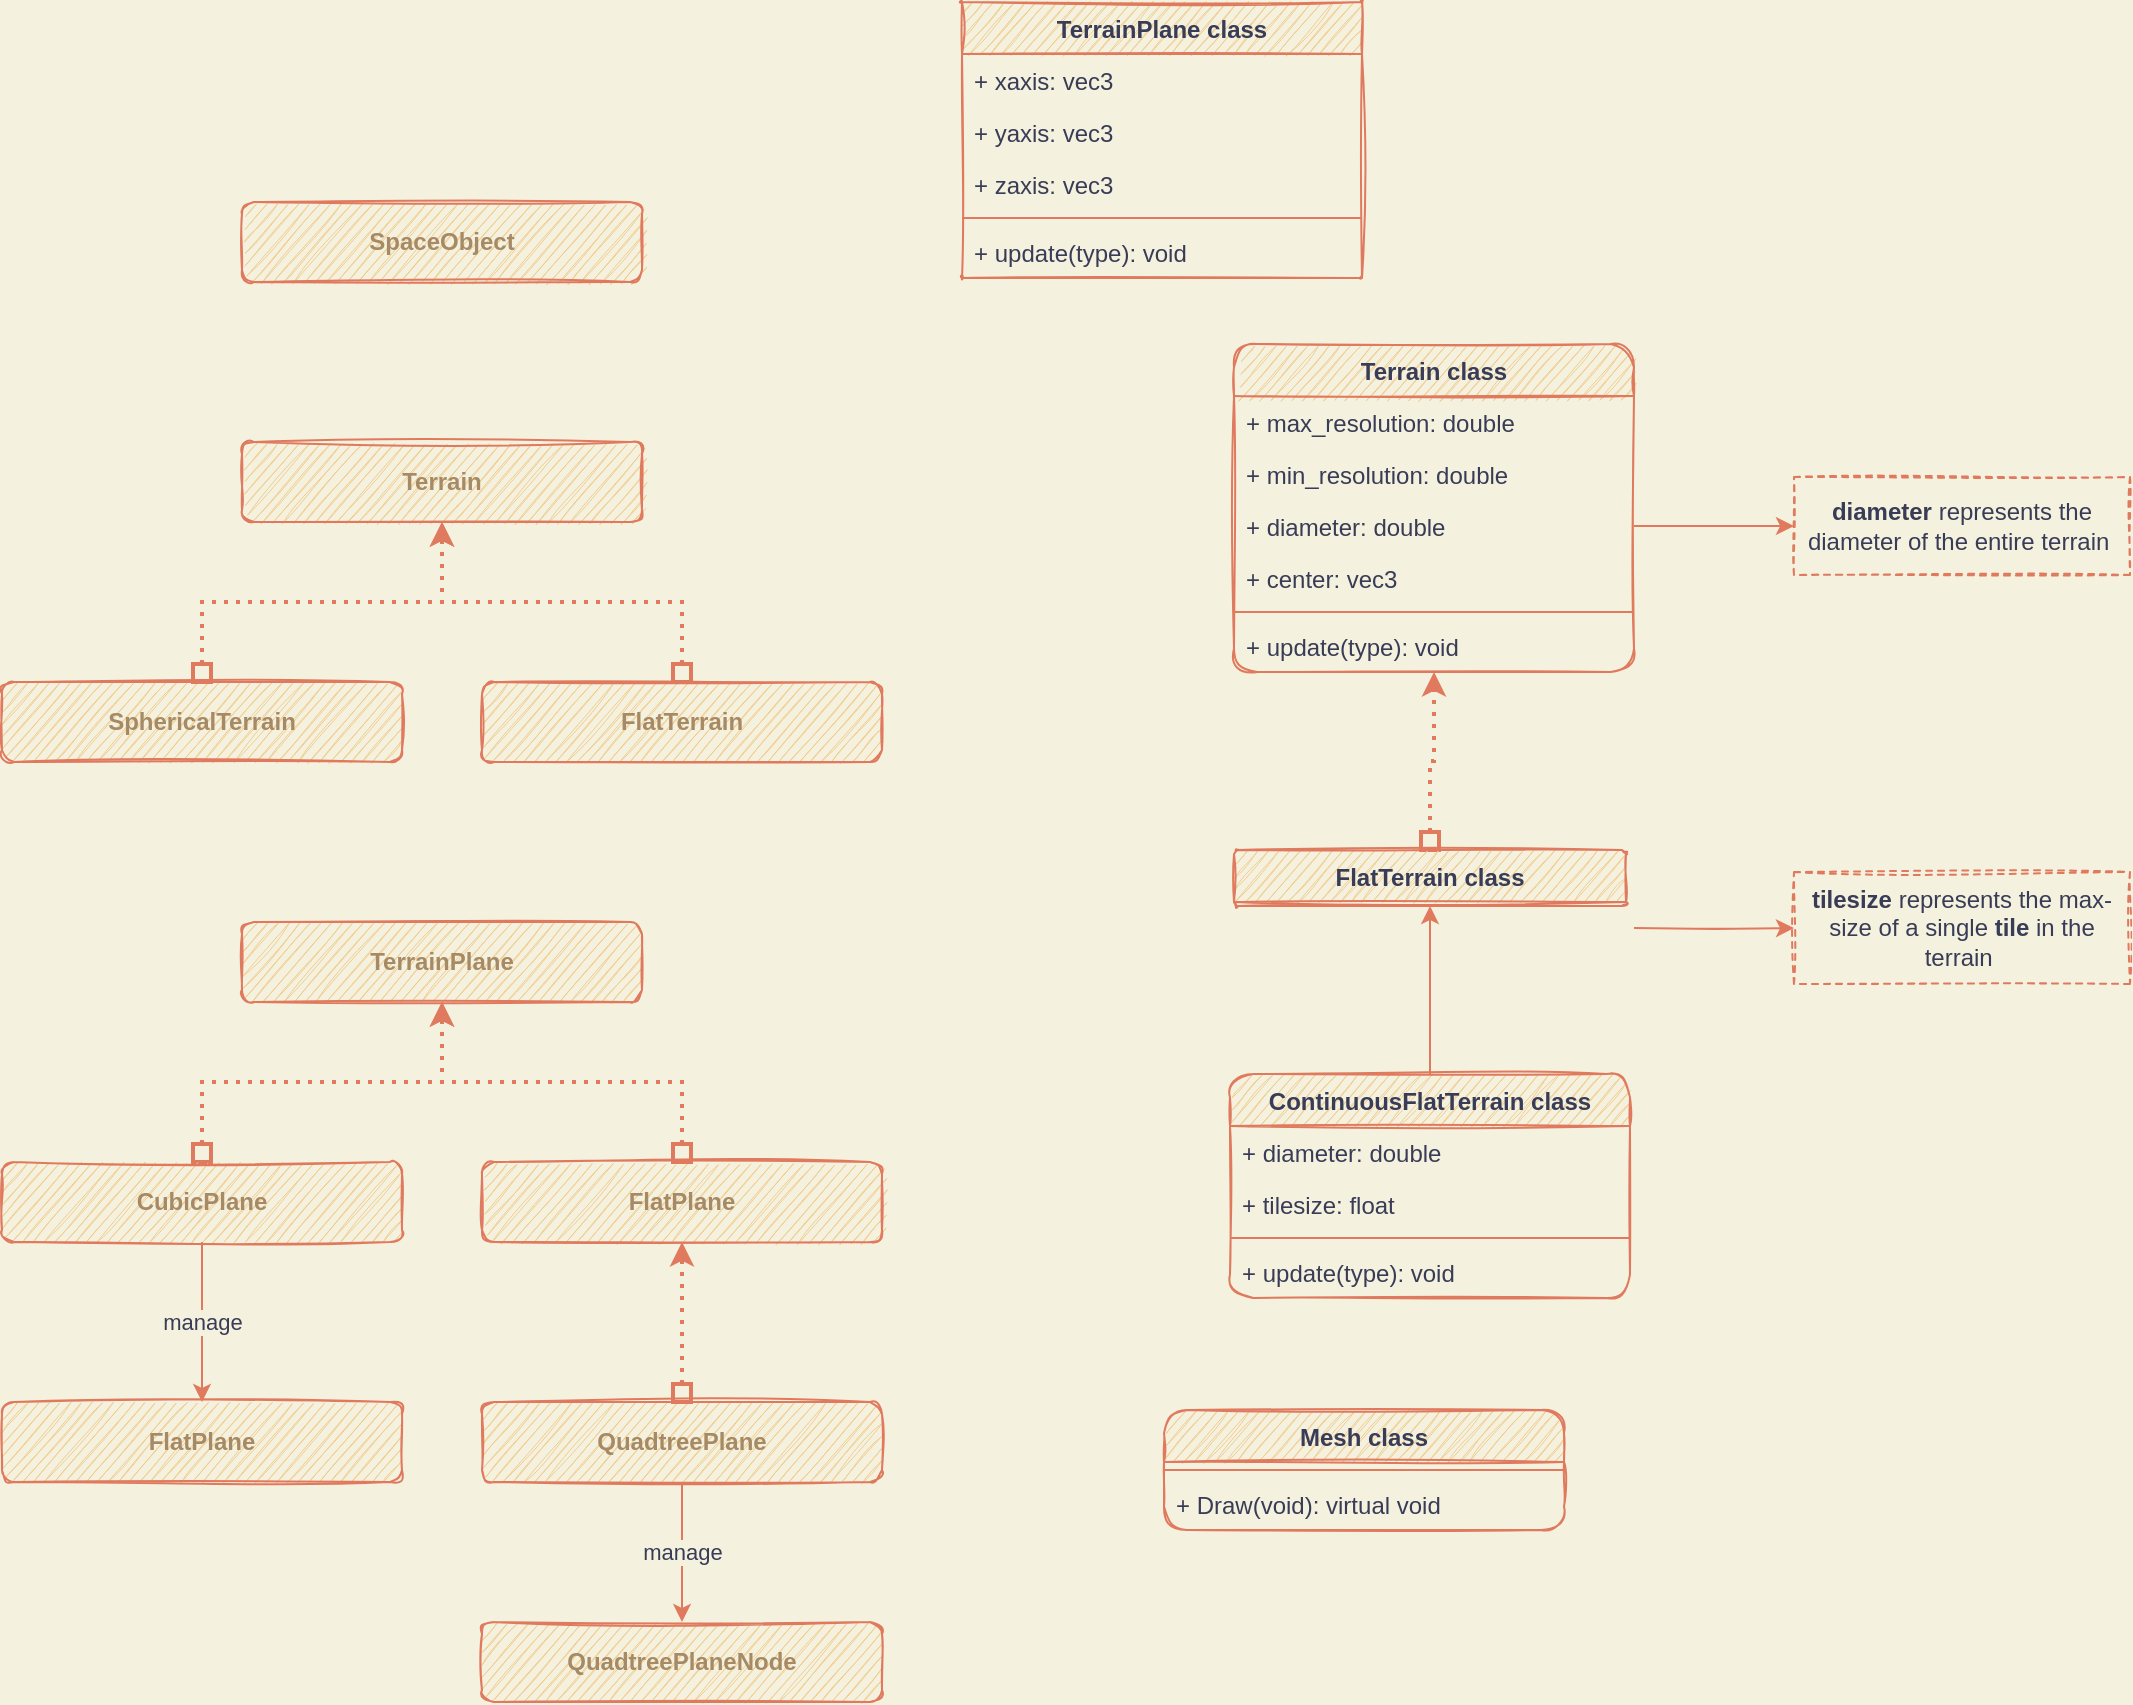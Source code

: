 <mxfile version="13.8.1" type="github">
  <diagram id="jE7AatARwThHxteDi28U" name="Page-1">
    <mxGraphModel dx="1751" dy="1683" grid="1" gridSize="7" guides="1" tooltips="1" connect="1" arrows="1" fold="1" page="1" pageScale="1" pageWidth="850" pageHeight="1100" background="#F4F1DE" math="0" shadow="0">
      <root>
        <mxCell id="0" />
        <mxCell id="1" parent="0" />
        <mxCell id="Bo90giPfSOFYGorOcqFP-1" value="&lt;b&gt;&lt;font color=&quot;#a68a65&quot;&gt;SpaceObject&lt;/font&gt;&lt;/b&gt;" style="rounded=1;whiteSpace=wrap;html=1;fillColor=#F2CC8F;strokeColor=#E07A5F;shadow=0;sketch=1;glass=0;fontColor=#393C56;" vertex="1" parent="1">
          <mxGeometry x="-720" y="40" width="200" height="40" as="geometry" />
        </mxCell>
        <mxCell id="Bo90giPfSOFYGorOcqFP-2" value="&lt;b&gt;&lt;font color=&quot;#a68a65&quot;&gt;Terrain&lt;br&gt;&lt;/font&gt;&lt;/b&gt;" style="rounded=1;whiteSpace=wrap;html=1;fillColor=#F2CC8F;strokeColor=#E07A5F;shadow=0;sketch=1;glass=0;fontColor=#393C56;" vertex="1" parent="1">
          <mxGeometry x="-720" y="160" width="200" height="40" as="geometry" />
        </mxCell>
        <mxCell id="Bo90giPfSOFYGorOcqFP-27" value="TerrainPlane class" style="swimlane;fontStyle=1;align=center;verticalAlign=top;childLayout=stackLayout;horizontal=1;startSize=26;horizontalStack=0;resizeParent=1;resizeParentMax=0;resizeLast=0;collapsible=1;marginBottom=0;rounded=1;shadow=0;glass=0;sketch=1;arcSize=0;fillColor=#F2CC8F;strokeColor=#E07A5F;fontColor=#393C56;" vertex="1" parent="1">
          <mxGeometry x="-360" y="-60" width="200" height="138" as="geometry" />
        </mxCell>
        <mxCell id="Bo90giPfSOFYGorOcqFP-51" value="+ xaxis: vec3" style="text;strokeColor=none;fillColor=none;align=left;verticalAlign=top;spacingLeft=4;spacingRight=4;overflow=hidden;rotatable=0;points=[[0,0.5],[1,0.5]];portConstraint=eastwest;fontColor=#393C56;" vertex="1" parent="Bo90giPfSOFYGorOcqFP-27">
          <mxGeometry y="26" width="200" height="26" as="geometry" />
        </mxCell>
        <mxCell id="Bo90giPfSOFYGorOcqFP-52" value="+ yaxis: vec3" style="text;strokeColor=none;fillColor=none;align=left;verticalAlign=top;spacingLeft=4;spacingRight=4;overflow=hidden;rotatable=0;points=[[0,0.5],[1,0.5]];portConstraint=eastwest;fontColor=#393C56;" vertex="1" parent="Bo90giPfSOFYGorOcqFP-27">
          <mxGeometry y="52" width="200" height="26" as="geometry" />
        </mxCell>
        <mxCell id="Bo90giPfSOFYGorOcqFP-53" value="+ zaxis: vec3" style="text;strokeColor=none;fillColor=none;align=left;verticalAlign=top;spacingLeft=4;spacingRight=4;overflow=hidden;rotatable=0;points=[[0,0.5],[1,0.5]];portConstraint=eastwest;fontColor=#393C56;" vertex="1" parent="Bo90giPfSOFYGorOcqFP-27">
          <mxGeometry y="78" width="200" height="26" as="geometry" />
        </mxCell>
        <mxCell id="Bo90giPfSOFYGorOcqFP-29" value="" style="line;strokeWidth=1;fillColor=none;align=left;verticalAlign=middle;spacingTop=-1;spacingLeft=3;spacingRight=3;rotatable=0;labelPosition=right;points=[];portConstraint=eastwest;strokeColor=#E07A5F;fontColor=#393C56;labelBackgroundColor=#F4F1DE;" vertex="1" parent="Bo90giPfSOFYGorOcqFP-27">
          <mxGeometry y="104" width="200" height="8" as="geometry" />
        </mxCell>
        <mxCell id="Bo90giPfSOFYGorOcqFP-30" value="+ update(type): void" style="text;strokeColor=none;fillColor=none;align=left;verticalAlign=top;spacingLeft=4;spacingRight=4;overflow=hidden;rotatable=0;points=[[0,0.5],[1,0.5]];portConstraint=eastwest;fontColor=#393C56;" vertex="1" parent="Bo90giPfSOFYGorOcqFP-27">
          <mxGeometry y="112" width="200" height="26" as="geometry" />
        </mxCell>
        <mxCell id="Bo90giPfSOFYGorOcqFP-6" value="&lt;b&gt;&lt;font color=&quot;#a68a65&quot;&gt;QuadtreePlaneNode&lt;/font&gt;&lt;/b&gt;" style="rounded=1;whiteSpace=wrap;html=1;fillColor=#F2CC8F;strokeColor=#E07A5F;shadow=0;sketch=1;glass=0;fontColor=#393C56;" vertex="1" parent="1">
          <mxGeometry x="-600" y="750" width="200" height="40" as="geometry" />
        </mxCell>
        <mxCell id="Bo90giPfSOFYGorOcqFP-7" value="&lt;b&gt;&lt;font color=&quot;#a68a65&quot;&gt;TerrainPlane&lt;/font&gt;&lt;/b&gt;" style="rounded=1;whiteSpace=wrap;html=1;fillColor=#F2CC8F;strokeColor=#E07A5F;shadow=0;sketch=1;glass=0;fontColor=#393C56;" vertex="1" parent="1">
          <mxGeometry x="-720" y="400" width="200" height="40" as="geometry" />
        </mxCell>
        <mxCell id="Bo90giPfSOFYGorOcqFP-16" style="edgeStyle=orthogonalEdgeStyle;rounded=0;orthogonalLoop=1;jettySize=auto;html=1;exitX=0.5;exitY=0;exitDx=0;exitDy=0;entryX=0.5;entryY=1;entryDx=0;entryDy=0;endArrow=classic;endFill=1;startArrow=box;startFill=0;dashed=1;shadow=0;strokeWidth=2;dashPattern=1 2;strokeColor=#E07A5F;fontColor=#393C56;labelBackgroundColor=#F4F1DE;" edge="1" parent="1" source="Bo90giPfSOFYGorOcqFP-10" target="Bo90giPfSOFYGorOcqFP-7">
          <mxGeometry relative="1" as="geometry" />
        </mxCell>
        <mxCell id="Bo90giPfSOFYGorOcqFP-10" value="&lt;b&gt;&lt;font color=&quot;#a68a65&quot;&gt;CubicPlane&lt;/font&gt;&lt;/b&gt;" style="rounded=1;whiteSpace=wrap;html=1;fillColor=#F2CC8F;strokeColor=#E07A5F;shadow=0;sketch=1;glass=0;fontColor=#393C56;" vertex="1" parent="1">
          <mxGeometry x="-840" y="520" width="200" height="40" as="geometry" />
        </mxCell>
        <mxCell id="Bo90giPfSOFYGorOcqFP-17" style="edgeStyle=orthogonalEdgeStyle;rounded=0;orthogonalLoop=1;jettySize=auto;html=1;exitX=0.5;exitY=0;exitDx=0;exitDy=0;entryX=0.5;entryY=1;entryDx=0;entryDy=0;endArrow=classic;endFill=1;startArrow=box;startFill=0;shadow=0;jumpSize=13;endSize=6;strokeWidth=2;dashed=1;dashPattern=1 2;strokeColor=#E07A5F;fontColor=#393C56;labelBackgroundColor=#F4F1DE;" edge="1" parent="1" source="Bo90giPfSOFYGorOcqFP-13" target="Bo90giPfSOFYGorOcqFP-7">
          <mxGeometry relative="1" as="geometry" />
        </mxCell>
        <mxCell id="Bo90giPfSOFYGorOcqFP-13" value="&lt;b&gt;&lt;font color=&quot;#a68a65&quot;&gt;FlatPlane&lt;/font&gt;&lt;/b&gt;" style="rounded=1;whiteSpace=wrap;html=1;fillColor=#F2CC8F;strokeColor=#E07A5F;shadow=0;sketch=1;glass=0;fontColor=#393C56;" vertex="1" parent="1">
          <mxGeometry x="-600" y="520" width="200" height="40" as="geometry" />
        </mxCell>
        <mxCell id="Bo90giPfSOFYGorOcqFP-18" value="&lt;b&gt;&lt;font color=&quot;#a68a65&quot;&gt;QuadtreePlane&lt;/font&gt;&lt;/b&gt;" style="rounded=1;whiteSpace=wrap;html=1;fillColor=#F2CC8F;strokeColor=#E07A5F;shadow=0;sketch=1;glass=0;fontColor=#393C56;" vertex="1" parent="1">
          <mxGeometry x="-600" y="640" width="200" height="40" as="geometry" />
        </mxCell>
        <mxCell id="Bo90giPfSOFYGorOcqFP-19" value="manage" style="edgeStyle=orthogonalEdgeStyle;rounded=0;orthogonalLoop=1;jettySize=auto;html=1;exitX=0.5;exitY=1;exitDx=0;exitDy=0;entryX=0.5;entryY=0;entryDx=0;entryDy=0;strokeColor=#E07A5F;fontColor=#393C56;labelBackgroundColor=#F4F1DE;" edge="1" parent="1" source="Bo90giPfSOFYGorOcqFP-18" target="Bo90giPfSOFYGorOcqFP-6">
          <mxGeometry relative="1" as="geometry">
            <mxPoint x="-570" y="330" as="sourcePoint" />
            <mxPoint x="-570" y="410" as="targetPoint" />
          </mxGeometry>
        </mxCell>
        <mxCell id="Bo90giPfSOFYGorOcqFP-23" style="edgeStyle=orthogonalEdgeStyle;rounded=0;orthogonalLoop=1;jettySize=auto;html=1;exitX=0.5;exitY=0;exitDx=0;exitDy=0;entryX=0.5;entryY=1;entryDx=0;entryDy=0;endArrow=classic;endFill=1;startArrow=box;startFill=0;shadow=0;jumpSize=13;endSize=6;strokeWidth=2;dashed=1;dashPattern=1 2;strokeColor=#E07A5F;fontColor=#393C56;labelBackgroundColor=#F4F1DE;" edge="1" parent="1" source="Bo90giPfSOFYGorOcqFP-18" target="Bo90giPfSOFYGorOcqFP-13">
          <mxGeometry relative="1" as="geometry">
            <mxPoint x="-305" y="620" as="sourcePoint" />
            <mxPoint x="-425" y="540" as="targetPoint" />
          </mxGeometry>
        </mxCell>
        <mxCell id="Bo90giPfSOFYGorOcqFP-24" value="manage" style="edgeStyle=orthogonalEdgeStyle;rounded=0;orthogonalLoop=1;jettySize=auto;html=1;exitX=0.5;exitY=1;exitDx=0;exitDy=0;entryX=0.5;entryY=0;entryDx=0;entryDy=0;strokeColor=#E07A5F;fontColor=#393C56;labelBackgroundColor=#F4F1DE;" edge="1" parent="1" source="Bo90giPfSOFYGorOcqFP-10" target="Bo90giPfSOFYGorOcqFP-25">
          <mxGeometry relative="1" as="geometry">
            <mxPoint x="-490" y="690" as="sourcePoint" />
            <mxPoint x="-780" y="630" as="targetPoint" />
          </mxGeometry>
        </mxCell>
        <mxCell id="Bo90giPfSOFYGorOcqFP-25" value="&lt;b&gt;&lt;font color=&quot;#a68a65&quot;&gt;FlatPlane&lt;/font&gt;&lt;/b&gt;" style="rounded=1;whiteSpace=wrap;html=1;fillColor=#F2CC8F;strokeColor=#E07A5F;shadow=0;sketch=1;glass=0;fontColor=#393C56;" vertex="1" parent="1">
          <mxGeometry x="-840" y="640" width="200" height="40" as="geometry" />
        </mxCell>
        <mxCell id="Bo90giPfSOFYGorOcqFP-56" value="&lt;b&gt;&lt;font color=&quot;#a68a65&quot;&gt;FlatTerrain&lt;br&gt;&lt;/font&gt;&lt;/b&gt;" style="rounded=1;whiteSpace=wrap;html=1;fillColor=#F2CC8F;strokeColor=#E07A5F;shadow=0;sketch=1;glass=0;fontColor=#393C56;" vertex="1" parent="1">
          <mxGeometry x="-600" y="280" width="200" height="40" as="geometry" />
        </mxCell>
        <mxCell id="Bo90giPfSOFYGorOcqFP-57" value="&lt;b&gt;&lt;font color=&quot;#a68a65&quot;&gt;SphericalTerrain&lt;br&gt;&lt;/font&gt;&lt;/b&gt;" style="rounded=1;whiteSpace=wrap;html=1;fillColor=#F2CC8F;strokeColor=#E07A5F;shadow=0;sketch=1;glass=0;fontColor=#393C56;" vertex="1" parent="1">
          <mxGeometry x="-840" y="280" width="200" height="40" as="geometry" />
        </mxCell>
        <mxCell id="Bo90giPfSOFYGorOcqFP-59" style="edgeStyle=orthogonalEdgeStyle;rounded=0;orthogonalLoop=1;jettySize=auto;html=1;entryX=0.5;entryY=1;entryDx=0;entryDy=0;endArrow=classic;endFill=1;startArrow=box;startFill=0;dashed=1;shadow=0;strokeWidth=2;dashPattern=1 2;strokeColor=#E07A5F;fontColor=#393C56;labelBackgroundColor=#F4F1DE;" edge="1" parent="1" source="Bo90giPfSOFYGorOcqFP-57" target="Bo90giPfSOFYGorOcqFP-2">
          <mxGeometry relative="1" as="geometry">
            <mxPoint x="-730" y="530" as="sourcePoint" />
            <mxPoint x="-610" y="450" as="targetPoint" />
          </mxGeometry>
        </mxCell>
        <mxCell id="Bo90giPfSOFYGorOcqFP-60" style="edgeStyle=orthogonalEdgeStyle;rounded=0;orthogonalLoop=1;jettySize=auto;html=1;entryX=0.5;entryY=1;entryDx=0;entryDy=0;endArrow=classic;endFill=1;startArrow=box;startFill=0;dashed=1;shadow=0;strokeWidth=2;dashPattern=1 2;strokeColor=#E07A5F;fontColor=#393C56;labelBackgroundColor=#F4F1DE;" edge="1" parent="1" source="Bo90giPfSOFYGorOcqFP-56" target="Bo90giPfSOFYGorOcqFP-2">
          <mxGeometry relative="1" as="geometry">
            <mxPoint x="-730" y="290" as="sourcePoint" />
            <mxPoint x="-610" y="210" as="targetPoint" />
          </mxGeometry>
        </mxCell>
        <mxCell id="Bo90giPfSOFYGorOcqFP-62" value="&lt;b&gt;diameter&lt;/b&gt;&amp;nbsp;represents the diameter of the entire terrain&amp;nbsp;" style="rounded=0;whiteSpace=wrap;html=1;sketch=1;strokeColor=#E07A5F;fontColor=#393C56;fillColor=none;dashed=1;strokeWidth=1;align=center;" vertex="1" parent="1">
          <mxGeometry x="56" y="177.5" width="168" height="49" as="geometry" />
        </mxCell>
        <mxCell id="Bo90giPfSOFYGorOcqFP-71" style="edgeStyle=orthogonalEdgeStyle;curved=0;rounded=1;sketch=0;orthogonalLoop=1;jettySize=auto;html=1;exitX=1;exitY=0.5;exitDx=0;exitDy=0;entryX=0;entryY=0.5;entryDx=0;entryDy=0;strokeColor=#E07A5F;fillColor=#F2CC8F;fontColor=#393C56;" edge="1" parent="1" source="Bo90giPfSOFYGorOcqFP-66" target="Bo90giPfSOFYGorOcqFP-62">
          <mxGeometry relative="1" as="geometry" />
        </mxCell>
        <mxCell id="Bo90giPfSOFYGorOcqFP-72" value="&lt;b&gt;tilesize&lt;/b&gt;&amp;nbsp;represents the max-size of a single &lt;b&gt;tile&lt;/b&gt; in the terrain&amp;nbsp;" style="rounded=0;whiteSpace=wrap;html=1;sketch=1;strokeColor=#E07A5F;fontColor=#393C56;fillColor=none;dashed=1;strokeWidth=1;align=center;" vertex="1" parent="1">
          <mxGeometry x="56" y="375" width="168" height="56" as="geometry" />
        </mxCell>
        <mxCell id="Bo90giPfSOFYGorOcqFP-73" style="edgeStyle=orthogonalEdgeStyle;curved=0;rounded=1;sketch=0;orthogonalLoop=1;jettySize=auto;html=1;exitX=1;exitY=0.5;exitDx=0;exitDy=0;entryX=0;entryY=0.5;entryDx=0;entryDy=0;strokeColor=#E07A5F;fillColor=#F2CC8F;fontColor=#393C56;" edge="1" parent="1" target="Bo90giPfSOFYGorOcqFP-72">
          <mxGeometry relative="1" as="geometry">
            <mxPoint x="-24" y="403" as="sourcePoint" />
          </mxGeometry>
        </mxCell>
        <mxCell id="Bo90giPfSOFYGorOcqFP-74" style="edgeStyle=orthogonalEdgeStyle;rounded=0;orthogonalLoop=1;jettySize=auto;html=1;exitX=0.5;exitY=0;exitDx=0;exitDy=0;endArrow=classic;endFill=1;startArrow=box;startFill=0;shadow=0;jumpSize=13;endSize=6;strokeWidth=2;dashed=1;dashPattern=1 2;strokeColor=#E07A5F;fontColor=#393C56;labelBackgroundColor=#F4F1DE;entryX=0.5;entryY=1;entryDx=0;entryDy=0;" edge="1" parent="1" source="Bo90giPfSOFYGorOcqFP-63" target="Bo90giPfSOFYGorOcqFP-38">
          <mxGeometry relative="1" as="geometry">
            <mxPoint x="-490" y="530" as="sourcePoint" />
            <mxPoint x="-270" y="230" as="targetPoint" />
          </mxGeometry>
        </mxCell>
        <mxCell id="Bo90giPfSOFYGorOcqFP-38" value="Terrain class" style="swimlane;fontStyle=1;align=center;verticalAlign=top;childLayout=stackLayout;horizontal=1;startSize=26;horizontalStack=0;resizeParent=1;resizeParentMax=0;resizeLast=0;collapsible=1;marginBottom=0;rounded=1;shadow=0;glass=0;sketch=1;fillColor=#F2CC8F;strokeColor=#E07A5F;fontColor=#393C56;" vertex="1" parent="1">
          <mxGeometry x="-224" y="111" width="200" height="164" as="geometry">
            <mxRectangle x="-224" y="111" width="196" height="26" as="alternateBounds" />
          </mxGeometry>
        </mxCell>
        <mxCell id="Bo90giPfSOFYGorOcqFP-46" value="+ max_resolution: double" style="text;strokeColor=none;fillColor=none;align=left;verticalAlign=top;spacingLeft=4;spacingRight=4;overflow=hidden;rotatable=0;points=[[0,0.5],[1,0.5]];portConstraint=eastwest;fontColor=#393C56;" vertex="1" parent="Bo90giPfSOFYGorOcqFP-38">
          <mxGeometry y="26" width="200" height="26" as="geometry" />
        </mxCell>
        <mxCell id="Bo90giPfSOFYGorOcqFP-49" value="+ min_resolution: double" style="text;strokeColor=none;fillColor=none;align=left;verticalAlign=top;spacingLeft=4;spacingRight=4;overflow=hidden;rotatable=0;points=[[0,0.5],[1,0.5]];portConstraint=eastwest;fontColor=#393C56;" vertex="1" parent="Bo90giPfSOFYGorOcqFP-38">
          <mxGeometry y="52" width="200" height="26" as="geometry" />
        </mxCell>
        <mxCell id="Bo90giPfSOFYGorOcqFP-66" value="+ diameter: double" style="text;strokeColor=none;fillColor=none;align=left;verticalAlign=top;spacingLeft=4;spacingRight=4;overflow=hidden;rotatable=0;points=[[0,0.5],[1,0.5]];portConstraint=eastwest;fontColor=#393C56;" vertex="1" parent="Bo90giPfSOFYGorOcqFP-38">
          <mxGeometry y="78" width="200" height="26" as="geometry" />
        </mxCell>
        <mxCell id="Bo90giPfSOFYGorOcqFP-54" value="+ center: vec3" style="text;strokeColor=none;fillColor=none;align=left;verticalAlign=top;spacingLeft=4;spacingRight=4;overflow=hidden;rotatable=0;points=[[0,0.5],[1,0.5]];portConstraint=eastwest;fontColor=#393C56;" vertex="1" parent="Bo90giPfSOFYGorOcqFP-38">
          <mxGeometry y="104" width="200" height="26" as="geometry" />
        </mxCell>
        <mxCell id="Bo90giPfSOFYGorOcqFP-39" value="" style="line;strokeWidth=1;fillColor=none;align=left;verticalAlign=middle;spacingTop=-1;spacingLeft=3;spacingRight=3;rotatable=0;labelPosition=right;points=[];portConstraint=eastwest;strokeColor=#E07A5F;fontColor=#393C56;labelBackgroundColor=#F4F1DE;" vertex="1" parent="Bo90giPfSOFYGorOcqFP-38">
          <mxGeometry y="130" width="200" height="8" as="geometry" />
        </mxCell>
        <mxCell id="Bo90giPfSOFYGorOcqFP-40" value="+ update(type): void" style="text;strokeColor=none;fillColor=none;align=left;verticalAlign=top;spacingLeft=4;spacingRight=4;overflow=hidden;rotatable=0;points=[[0,0.5],[1,0.5]];portConstraint=eastwest;fontColor=#393C56;" vertex="1" parent="Bo90giPfSOFYGorOcqFP-38">
          <mxGeometry y="138" width="200" height="26" as="geometry" />
        </mxCell>
        <mxCell id="Bo90giPfSOFYGorOcqFP-63" value="FlatTerrain class" style="swimlane;fontStyle=1;align=center;verticalAlign=top;childLayout=stackLayout;horizontal=1;startSize=26;horizontalStack=0;resizeParent=1;resizeParentMax=0;resizeLast=0;collapsible=1;marginBottom=0;rounded=1;shadow=0;glass=0;sketch=1;fillColor=#F2CC8F;strokeColor=#E07A5F;fontColor=#393C56;" vertex="1" collapsed="1" parent="1">
          <mxGeometry x="-224" y="364" width="196" height="28" as="geometry">
            <mxRectangle x="-224" y="364" width="200" height="60" as="alternateBounds" />
          </mxGeometry>
        </mxCell>
        <mxCell id="Bo90giPfSOFYGorOcqFP-69" value="" style="line;strokeWidth=1;fillColor=none;align=left;verticalAlign=middle;spacingTop=-1;spacingLeft=3;spacingRight=3;rotatable=0;labelPosition=right;points=[];portConstraint=eastwest;strokeColor=#E07A5F;fontColor=#393C56;labelBackgroundColor=#F4F1DE;" vertex="1" parent="Bo90giPfSOFYGorOcqFP-63">
          <mxGeometry y="26" width="196" height="8" as="geometry" />
        </mxCell>
        <mxCell id="Bo90giPfSOFYGorOcqFP-70" value="+ update(type): void" style="text;strokeColor=none;fillColor=none;align=left;verticalAlign=top;spacingLeft=4;spacingRight=4;overflow=hidden;rotatable=0;points=[[0,0.5],[1,0.5]];portConstraint=eastwest;fontColor=#393C56;" vertex="1" parent="Bo90giPfSOFYGorOcqFP-63">
          <mxGeometry y="34" width="196" height="26" as="geometry" />
        </mxCell>
        <mxCell id="Bo90giPfSOFYGorOcqFP-79" value="Mesh class" style="swimlane;fontStyle=1;align=center;verticalAlign=top;childLayout=stackLayout;horizontal=1;startSize=26;horizontalStack=0;resizeParent=1;resizeParentMax=0;resizeLast=0;collapsible=1;marginBottom=0;rounded=1;shadow=0;glass=0;sketch=1;fillColor=#F2CC8F;strokeColor=#E07A5F;fontColor=#393C56;" vertex="1" parent="1">
          <mxGeometry x="-259" y="644" width="200" height="60" as="geometry">
            <mxRectangle x="-224" y="364" width="196" height="28" as="alternateBounds" />
          </mxGeometry>
        </mxCell>
        <mxCell id="Bo90giPfSOFYGorOcqFP-82" value="" style="line;strokeWidth=1;fillColor=none;align=left;verticalAlign=middle;spacingTop=-1;spacingLeft=3;spacingRight=3;rotatable=0;labelPosition=right;points=[];portConstraint=eastwest;strokeColor=#E07A5F;fontColor=#393C56;labelBackgroundColor=#F4F1DE;" vertex="1" parent="Bo90giPfSOFYGorOcqFP-79">
          <mxGeometry y="26" width="200" height="8" as="geometry" />
        </mxCell>
        <mxCell id="Bo90giPfSOFYGorOcqFP-83" value="+ Draw(void): virtual void" style="text;strokeColor=none;fillColor=none;align=left;verticalAlign=top;spacingLeft=4;spacingRight=4;overflow=hidden;rotatable=0;points=[[0,0.5],[1,0.5]];portConstraint=eastwest;fontColor=#393C56;" vertex="1" parent="Bo90giPfSOFYGorOcqFP-79">
          <mxGeometry y="34" width="200" height="26" as="geometry" />
        </mxCell>
        <mxCell id="Bo90giPfSOFYGorOcqFP-89" style="edgeStyle=orthogonalEdgeStyle;curved=0;rounded=1;sketch=0;orthogonalLoop=1;jettySize=auto;html=1;exitX=0.5;exitY=0;exitDx=0;exitDy=0;entryX=0.5;entryY=1;entryDx=0;entryDy=0;strokeColor=#E07A5F;fillColor=#F2CC8F;fontColor=#393C56;" edge="1" parent="1" source="Bo90giPfSOFYGorOcqFP-84" target="Bo90giPfSOFYGorOcqFP-63">
          <mxGeometry relative="1" as="geometry" />
        </mxCell>
        <mxCell id="Bo90giPfSOFYGorOcqFP-84" value="ContinuousFlatTerrain class" style="swimlane;fontStyle=1;align=center;verticalAlign=top;childLayout=stackLayout;horizontal=1;startSize=26;horizontalStack=0;resizeParent=1;resizeParentMax=0;resizeLast=0;collapsible=1;marginBottom=0;rounded=1;shadow=0;glass=0;sketch=1;fillColor=#F2CC8F;strokeColor=#E07A5F;fontColor=#393C56;" vertex="1" parent="1">
          <mxGeometry x="-226" y="476" width="200" height="112" as="geometry">
            <mxRectangle x="-224" y="364" width="196" height="28" as="alternateBounds" />
          </mxGeometry>
        </mxCell>
        <mxCell id="Bo90giPfSOFYGorOcqFP-85" value="+ diameter: double" style="text;strokeColor=none;fillColor=none;align=left;verticalAlign=top;spacingLeft=4;spacingRight=4;overflow=hidden;rotatable=0;points=[[0,0.5],[1,0.5]];portConstraint=eastwest;fontColor=#393C56;" vertex="1" parent="Bo90giPfSOFYGorOcqFP-84">
          <mxGeometry y="26" width="200" height="26" as="geometry" />
        </mxCell>
        <mxCell id="Bo90giPfSOFYGorOcqFP-86" value="+ tilesize: float" style="text;strokeColor=none;fillColor=none;align=left;verticalAlign=top;spacingLeft=4;spacingRight=4;overflow=hidden;rotatable=0;points=[[0,0.5],[1,0.5]];portConstraint=eastwest;fontColor=#393C56;" vertex="1" parent="Bo90giPfSOFYGorOcqFP-84">
          <mxGeometry y="52" width="200" height="26" as="geometry" />
        </mxCell>
        <mxCell id="Bo90giPfSOFYGorOcqFP-87" value="" style="line;strokeWidth=1;fillColor=none;align=left;verticalAlign=middle;spacingTop=-1;spacingLeft=3;spacingRight=3;rotatable=0;labelPosition=right;points=[];portConstraint=eastwest;strokeColor=#E07A5F;fontColor=#393C56;labelBackgroundColor=#F4F1DE;" vertex="1" parent="Bo90giPfSOFYGorOcqFP-84">
          <mxGeometry y="78" width="200" height="8" as="geometry" />
        </mxCell>
        <mxCell id="Bo90giPfSOFYGorOcqFP-88" value="+ update(type): void" style="text;strokeColor=none;fillColor=none;align=left;verticalAlign=top;spacingLeft=4;spacingRight=4;overflow=hidden;rotatable=0;points=[[0,0.5],[1,0.5]];portConstraint=eastwest;fontColor=#393C56;" vertex="1" parent="Bo90giPfSOFYGorOcqFP-84">
          <mxGeometry y="86" width="200" height="26" as="geometry" />
        </mxCell>
      </root>
    </mxGraphModel>
  </diagram>
</mxfile>

